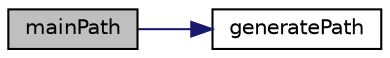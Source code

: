 digraph "mainPath"
{
 // LATEX_PDF_SIZE
  edge [fontname="Helvetica",fontsize="10",labelfontname="Helvetica",labelfontsize="10"];
  node [fontname="Helvetica",fontsize="10",shape=record];
  rankdir="LR";
  Node1 [label="mainPath",height=0.2,width=0.4,color="black", fillcolor="grey75", style="filled", fontcolor="black",tooltip="Generates the main path"];
  Node1 -> Node2 [color="midnightblue",fontsize="10",style="solid",fontname="Helvetica"];
  Node2 [label="generatePath",height=0.2,width=0.4,color="black", fillcolor="white", style="filled",URL="$board_creation_8cpp.html#a2dfc8048e8cb8ad577a689be6a9916f7",tooltip="Randomly generates a path based on the inputs given. Resets the path taken if it gets stuck."];
}
